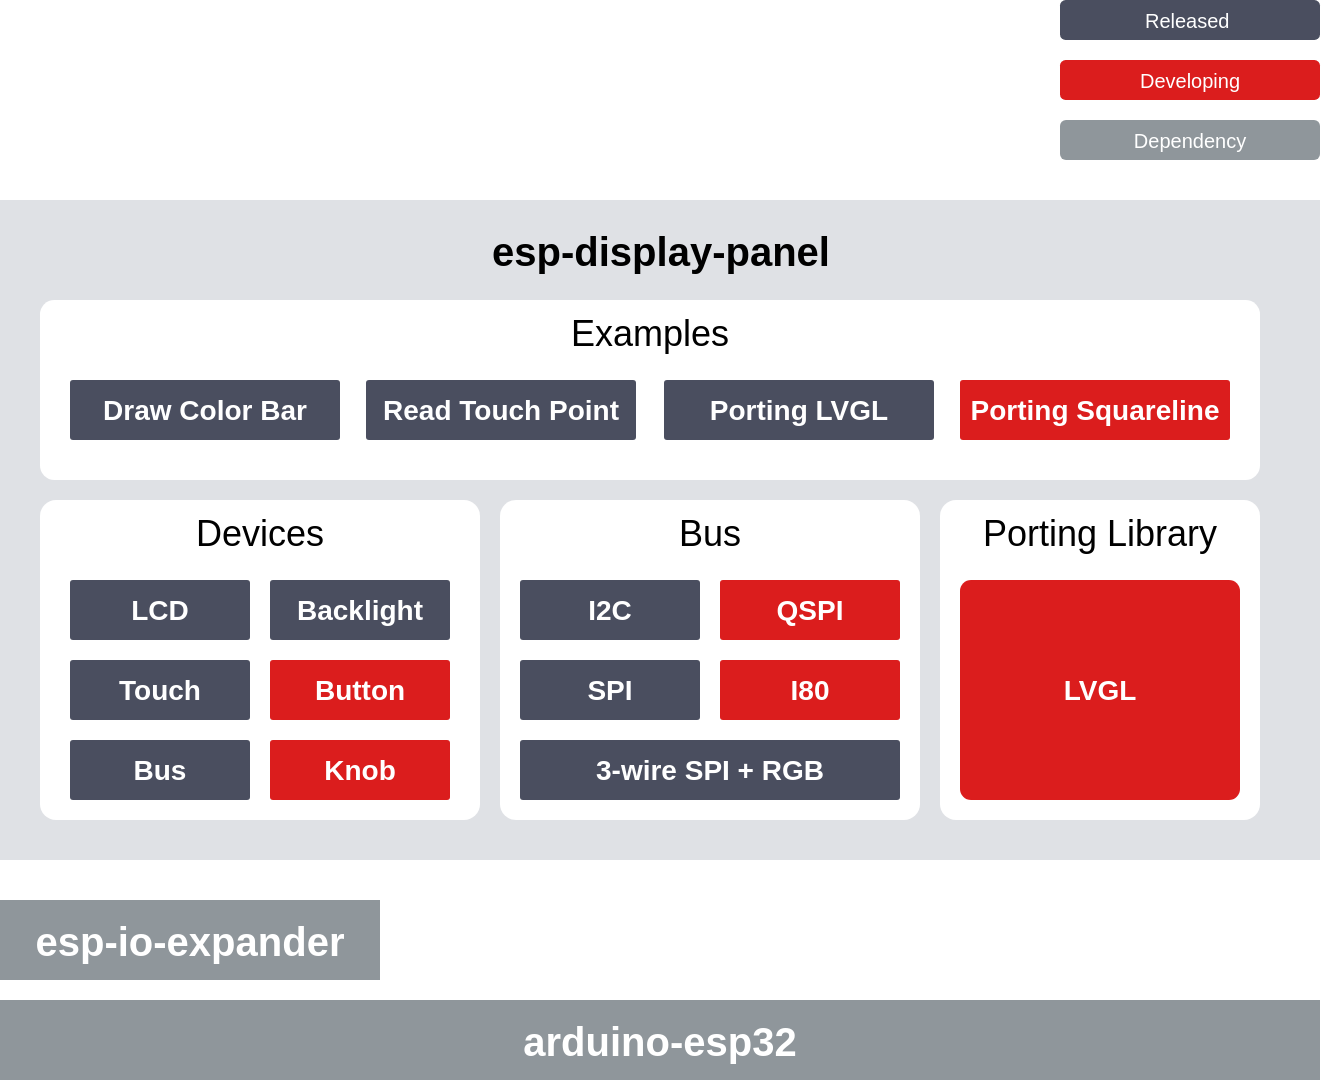 <mxfile version="21.6.8" type="device">
  <diagram id="80t9Ax6jirF8QMyXpd1n" name="Page-1">
    <mxGraphModel dx="1645" dy="856" grid="1" gridSize="10" guides="1" tooltips="1" connect="1" arrows="1" fold="1" page="1" pageScale="1" pageWidth="850" pageHeight="1100" background="#ffffff" math="0" shadow="0">
      <root>
        <mxCell id="0" />
        <mxCell id="1" parent="0" />
        <mxCell id="106" value="" style="rounded=0;whiteSpace=wrap;html=1;labelBackgroundColor=none;fillColor=#DFE1E5;strokeColor=none;fontSize=14;verticalAlign=top;" parent="1" vertex="1">
          <mxGeometry x="-540" y="390" width="660" height="330" as="geometry" />
        </mxCell>
        <mxCell id="75" value="&lt;div style=&quot;&quot;&gt;&lt;b&gt;&lt;font color=&quot;#ffffff&quot; style=&quot;font-size: 20px;&quot;&gt;arduino-esp32&lt;/font&gt;&lt;/b&gt;&lt;/div&gt;" style="rounded=1;whiteSpace=wrap;html=1;labelBackgroundColor=none;fillColor=#8F969B;strokeColor=none;fontColor=#000000;fontSize=14;align=center;arcSize=0;" parent="1" vertex="1">
          <mxGeometry x="-540" y="790" width="660" height="40" as="geometry" />
        </mxCell>
        <mxCell id="118" value="&lt;span style=&quot;&quot;&gt;&lt;font style=&quot;font-size: 10px;&quot;&gt;&lt;font color=&quot;#ffffff&quot;&gt;Released&amp;nbsp;&lt;/font&gt;&lt;br&gt;&lt;/font&gt;&lt;/span&gt;" style="rounded=1;whiteSpace=wrap;html=1;verticalAlign=middle;fillColor=#4A4E5F;strokeColor=none;fontColor=#000000;fontSize=11;gradientColor=none;arcSize=14;fontStyle=0" parent="1" vertex="1">
          <mxGeometry x="-10" y="290" width="130" height="20" as="geometry" />
        </mxCell>
        <mxCell id="119" value="&lt;span style=&quot;font-size: 10px;&quot;&gt;&lt;font color=&quot;#ffffff&quot;&gt;Developing&lt;/font&gt;&lt;/span&gt;" style="rounded=1;whiteSpace=wrap;html=1;verticalAlign=middle;fillColor=#DB1D1D;strokeColor=none;fontSize=10;arcSize=14;fontColor=#000000;fontStyle=0" parent="1" vertex="1">
          <mxGeometry x="-10" y="320" width="130" height="20" as="geometry" />
        </mxCell>
        <mxCell id="120" value="&lt;font color=&quot;#ffffff&quot;&gt;Dependency&lt;/font&gt;" style="rounded=1;whiteSpace=wrap;html=1;labelBackgroundColor=none;fillColor=#8F969B;strokeColor=none;fontColor=#000000;fontSize=10;fontStyle=0" parent="1" vertex="1">
          <mxGeometry x="-10" y="350" width="130" height="20" as="geometry" />
        </mxCell>
        <mxCell id="126" value="&lt;b style=&quot;&quot;&gt;&lt;font color=&quot;#ffffff&quot; style=&quot;font-size: 20px;&quot;&gt;esp-io-expander&lt;/font&gt;&lt;/b&gt;" style="rounded=1;whiteSpace=wrap;html=1;verticalAlign=middle;fillColor=#8F969B;strokeColor=none;fontSize=14;arcSize=0;strokeWidth=1;" parent="1" vertex="1">
          <mxGeometry x="-540" y="740" width="190" height="40" as="geometry" />
        </mxCell>
        <mxCell id="133" value="&lt;b style=&quot;color: rgb(0, 0, 0);&quot;&gt;&lt;font style=&quot;font-size: 20px;&quot;&gt;esp-display-panel&lt;/font&gt;&lt;/b&gt;" style="text;html=1;strokeColor=none;fillColor=none;align=center;verticalAlign=middle;whiteSpace=wrap;rounded=0;" parent="1" vertex="1">
          <mxGeometry x="-312.5" y="400" width="205" height="30" as="geometry" />
        </mxCell>
        <mxCell id="134" value="&lt;font style=&quot;font-size: 18px;&quot;&gt;Devices&lt;/font&gt;" style="rounded=1;whiteSpace=wrap;html=1;verticalAlign=top;fillColor=#FFFFFF;strokeColor=none;fontColor=#000000;fontSize=14;gradientColor=none;arcSize=5;strokeWidth=2;movable=1;resizable=1;rotatable=1;deletable=1;editable=1;connectable=1;" parent="1" vertex="1">
          <mxGeometry x="-520" y="540" width="220" height="160" as="geometry" />
        </mxCell>
        <mxCell id="96" value="&lt;b style=&quot;font-size: 14px;&quot;&gt;&lt;font color=&quot;#ffffff&quot;&gt;Bus&lt;/font&gt;&lt;/b&gt;" style="rounded=1;whiteSpace=wrap;html=1;verticalAlign=middle;fillColor=#4A4E5F;strokeColor=none;fontColor=#000000;fontSize=14;gradientColor=none;arcSize=5;strokeWidth=2;movable=1;resizable=1;rotatable=1;deletable=1;editable=1;connectable=1;" parent="1" vertex="1">
          <mxGeometry x="-505" y="660" width="90" height="30" as="geometry" />
        </mxCell>
        <mxCell id="135" value="&lt;b&gt;&lt;font color=&quot;#ffffff&quot;&gt;LCD&lt;/font&gt;&lt;/b&gt;" style="rounded=1;whiteSpace=wrap;html=1;verticalAlign=middle;fillColor=#4A4E5F;strokeColor=none;fontColor=#000000;fontSize=14;gradientColor=none;arcSize=5;strokeWidth=2;movable=1;resizable=1;rotatable=1;deletable=1;editable=1;connectable=1;" parent="1" vertex="1">
          <mxGeometry x="-505" y="580" width="90" height="30" as="geometry" />
        </mxCell>
        <mxCell id="137" value="&lt;b style=&quot;font-size: 14px;&quot;&gt;&lt;font color=&quot;#ffffff&quot;&gt;Backlight&lt;/font&gt;&lt;/b&gt;" style="rounded=1;whiteSpace=wrap;html=1;verticalAlign=middle;fillColor=#4A4E5F;strokeColor=none;fontColor=#000000;fontSize=14;gradientColor=none;arcSize=5;strokeWidth=2;movable=1;resizable=1;rotatable=1;deletable=1;editable=1;connectable=1;" parent="1" vertex="1">
          <mxGeometry x="-405" y="580" width="90" height="30" as="geometry" />
        </mxCell>
        <mxCell id="138" value="&lt;b&gt;&lt;font color=&quot;#ffffff&quot;&gt;Touch&lt;/font&gt;&lt;/b&gt;" style="rounded=1;whiteSpace=wrap;html=1;verticalAlign=middle;fillColor=#4A4E5F;strokeColor=none;fontColor=#000000;fontSize=14;gradientColor=none;arcSize=5;strokeWidth=2;movable=1;resizable=1;rotatable=1;deletable=1;editable=1;connectable=1;" parent="1" vertex="1">
          <mxGeometry x="-505" y="620" width="90" height="30" as="geometry" />
        </mxCell>
        <mxCell id="141" value="&lt;font style=&quot;font-size: 18px;&quot;&gt;Porting Library&lt;/font&gt;" style="rounded=1;whiteSpace=wrap;html=1;verticalAlign=top;fillColor=#FFFFFF;strokeColor=none;fontColor=#000000;fontSize=14;gradientColor=none;arcSize=5;strokeWidth=2;movable=1;resizable=1;rotatable=1;deletable=1;editable=1;connectable=1;" parent="1" vertex="1">
          <mxGeometry x="-70" y="540" width="160" height="160" as="geometry" />
        </mxCell>
        <mxCell id="147" value="&lt;b&gt;&lt;font color=&quot;#ffffff&quot;&gt;LVGL&lt;/font&gt;&lt;/b&gt;" style="rounded=1;whiteSpace=wrap;html=1;verticalAlign=middle;fillColor=#DB1D1D;strokeColor=none;fontColor=#000000;fontSize=14;gradientColor=none;arcSize=5;strokeWidth=2;movable=1;resizable=1;rotatable=1;deletable=1;editable=1;connectable=1;" parent="1" vertex="1">
          <mxGeometry x="-60" y="580" width="140" height="110" as="geometry" />
        </mxCell>
        <mxCell id="148" value="&lt;font style=&quot;font-size: 18px;&quot;&gt;Examples&lt;/font&gt;" style="rounded=1;whiteSpace=wrap;html=1;verticalAlign=top;fillColor=#FFFFFF;strokeColor=none;fontColor=#000000;fontSize=14;gradientColor=none;arcSize=8;strokeWidth=2;movable=1;resizable=1;rotatable=1;deletable=1;editable=1;connectable=1;" parent="1" vertex="1">
          <mxGeometry x="-520" y="440" width="610" height="90" as="geometry" />
        </mxCell>
        <mxCell id="149" value="&lt;b&gt;&lt;font color=&quot;#ffffff&quot;&gt;Draw Color Bar&lt;/font&gt;&lt;/b&gt;" style="rounded=1;whiteSpace=wrap;html=1;verticalAlign=middle;fillColor=#4A4E5F;strokeColor=none;fontColor=#000000;fontSize=14;gradientColor=none;arcSize=5;strokeWidth=2;movable=1;resizable=1;rotatable=1;deletable=1;editable=1;connectable=1;" parent="1" vertex="1">
          <mxGeometry x="-505" y="480" width="135" height="30" as="geometry" />
        </mxCell>
        <mxCell id="150" value="&lt;b&gt;&lt;font color=&quot;#ffffff&quot;&gt;Button&lt;/font&gt;&lt;/b&gt;" style="rounded=1;whiteSpace=wrap;html=1;verticalAlign=middle;fillColor=#DB1D1D;strokeColor=none;fontColor=#000000;fontSize=14;gradientColor=none;arcSize=5;strokeWidth=2;movable=1;resizable=1;rotatable=1;deletable=1;editable=1;connectable=1;" parent="1" vertex="1">
          <mxGeometry x="-405" y="620" width="90" height="30" as="geometry" />
        </mxCell>
        <mxCell id="151" value="&lt;b&gt;&lt;font color=&quot;#ffffff&quot;&gt;Knob&lt;/font&gt;&lt;/b&gt;" style="rounded=1;whiteSpace=wrap;html=1;verticalAlign=middle;fillColor=#DB1D1D;strokeColor=none;fontColor=#000000;fontSize=14;gradientColor=none;arcSize=5;strokeWidth=2;movable=1;resizable=1;rotatable=1;deletable=1;editable=1;connectable=1;" parent="1" vertex="1">
          <mxGeometry x="-405" y="660" width="90" height="30" as="geometry" />
        </mxCell>
        <mxCell id="152" value="&lt;span style=&quot;font-size: 18px;&quot;&gt;Bus&lt;/span&gt;" style="rounded=1;whiteSpace=wrap;html=1;verticalAlign=top;fillColor=#FFFFFF;strokeColor=none;fontColor=#000000;fontSize=14;gradientColor=none;arcSize=5;strokeWidth=2;movable=1;resizable=1;rotatable=1;deletable=1;editable=1;connectable=1;" parent="1" vertex="1">
          <mxGeometry x="-290" y="540" width="210" height="160" as="geometry" />
        </mxCell>
        <mxCell id="154" value="&lt;b&gt;&lt;font color=&quot;#ffffff&quot;&gt;I2C&lt;/font&gt;&lt;/b&gt;" style="rounded=1;whiteSpace=wrap;html=1;verticalAlign=middle;fillColor=#4A4E5F;strokeColor=none;fontColor=#000000;fontSize=14;gradientColor=none;arcSize=5;strokeWidth=2;movable=1;resizable=1;rotatable=1;deletable=1;editable=1;connectable=1;" parent="1" vertex="1">
          <mxGeometry x="-280" y="580" width="90" height="30" as="geometry" />
        </mxCell>
        <mxCell id="155" value="&lt;b&gt;&lt;font color=&quot;#ffffff&quot;&gt;SPI&lt;/font&gt;&lt;/b&gt;" style="rounded=1;whiteSpace=wrap;html=1;verticalAlign=middle;fillColor=#4A4E5F;strokeColor=none;fontColor=#000000;fontSize=14;gradientColor=none;arcSize=5;strokeWidth=2;movable=1;resizable=1;rotatable=1;deletable=1;editable=1;connectable=1;" parent="1" vertex="1">
          <mxGeometry x="-280" y="620" width="90" height="30" as="geometry" />
        </mxCell>
        <mxCell id="156" value="&lt;b&gt;&lt;font color=&quot;#ffffff&quot;&gt;3-wire SPI + RGB&lt;/font&gt;&lt;/b&gt;" style="rounded=1;whiteSpace=wrap;html=1;verticalAlign=middle;fillColor=#4A4E5F;strokeColor=none;fontColor=#000000;fontSize=14;gradientColor=none;arcSize=5;strokeWidth=2;movable=1;resizable=1;rotatable=1;deletable=1;editable=1;connectable=1;" parent="1" vertex="1">
          <mxGeometry x="-280" y="660" width="190" height="30" as="geometry" />
        </mxCell>
        <mxCell id="158" value="&lt;b&gt;&lt;font color=&quot;#ffffff&quot;&gt;I80&lt;/font&gt;&lt;/b&gt;" style="rounded=1;whiteSpace=wrap;html=1;verticalAlign=middle;fillColor=#DB1D1D;strokeColor=none;fontColor=#000000;fontSize=14;gradientColor=none;arcSize=5;strokeWidth=2;movable=1;resizable=1;rotatable=1;deletable=1;editable=1;connectable=1;" parent="1" vertex="1">
          <mxGeometry x="-180" y="620" width="90" height="30" as="geometry" />
        </mxCell>
        <mxCell id="160" value="&lt;b&gt;&lt;font color=&quot;#ffffff&quot;&gt;QSPI&lt;/font&gt;&lt;/b&gt;" style="rounded=1;whiteSpace=wrap;html=1;verticalAlign=middle;fillColor=#DB1D1D;strokeColor=none;fontColor=#000000;fontSize=14;gradientColor=none;arcSize=5;strokeWidth=2;movable=1;resizable=1;rotatable=1;deletable=1;editable=1;connectable=1;" parent="1" vertex="1">
          <mxGeometry x="-180" y="580" width="90" height="30" as="geometry" />
        </mxCell>
        <mxCell id="161" value="&lt;font color=&quot;#ffffff&quot;&gt;&lt;b&gt;Read Touch Point&lt;/b&gt;&lt;/font&gt;" style="rounded=1;whiteSpace=wrap;html=1;verticalAlign=middle;fillColor=#4A4E5F;strokeColor=none;fontColor=#000000;fontSize=14;gradientColor=none;arcSize=5;strokeWidth=2;movable=1;resizable=1;rotatable=1;deletable=1;editable=1;connectable=1;" parent="1" vertex="1">
          <mxGeometry x="-357" y="480" width="135" height="30" as="geometry" />
        </mxCell>
        <mxCell id="162" value="&lt;font color=&quot;#ffffff&quot;&gt;&lt;b&gt;Porting LVGL&lt;/b&gt;&lt;/font&gt;" style="rounded=1;whiteSpace=wrap;html=1;verticalAlign=middle;fillColor=#4A4E5F;strokeColor=none;fontColor=#000000;fontSize=14;gradientColor=none;arcSize=5;strokeWidth=2;movable=1;resizable=1;rotatable=1;deletable=1;editable=1;connectable=1;" parent="1" vertex="1">
          <mxGeometry x="-208" y="480" width="135" height="30" as="geometry" />
        </mxCell>
        <mxCell id="164" value="&lt;font color=&quot;#ffffff&quot;&gt;&lt;b&gt;Porting Squareline&lt;/b&gt;&lt;/font&gt;" style="rounded=1;whiteSpace=wrap;html=1;verticalAlign=middle;fillColor=#DB1D1D;strokeColor=none;fontColor=#000000;fontSize=14;gradientColor=none;arcSize=5;strokeWidth=2;movable=1;resizable=1;rotatable=1;deletable=1;editable=1;connectable=1;" parent="1" vertex="1">
          <mxGeometry x="-60" y="480" width="135" height="30" as="geometry" />
        </mxCell>
      </root>
    </mxGraphModel>
  </diagram>
</mxfile>
